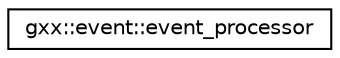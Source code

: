 digraph "Graphical Class Hierarchy"
{
  edge [fontname="Helvetica",fontsize="10",labelfontname="Helvetica",labelfontsize="10"];
  node [fontname="Helvetica",fontsize="10",shape=record];
  rankdir="LR";
  Node1 [label="gxx::event::event_processor",height=0.2,width=0.4,color="black", fillcolor="white", style="filled",URL="$classgxx_1_1event_1_1event__processor.html"];
}
